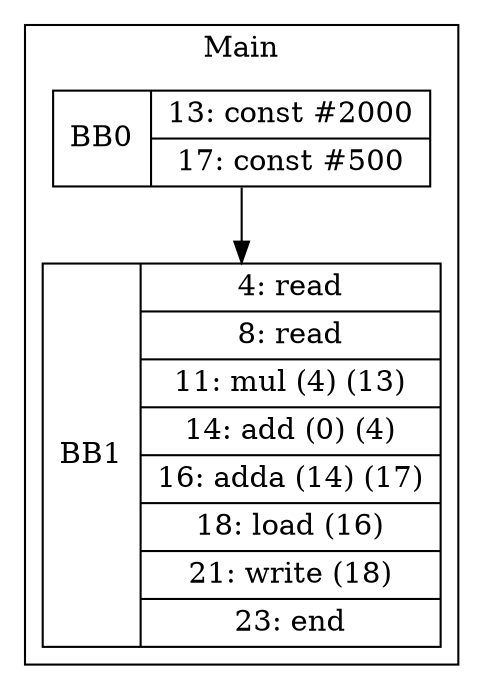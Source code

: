 digraph G {
node [shape=record];
subgraph cluster_main{
label = "Main";
BB0 [shape=record, label="<b>BB0|{13: const #2000|17: const #500}"];
BB1 [shape=record, label="<b>BB1|{4: read|8: read|11: mul (4) (13)|14: add (0) (4)|16: adda (14) (17)|18: load (16)|21: write (18)|23: end}"];
}
BB0:s -> BB1:n ;
}
